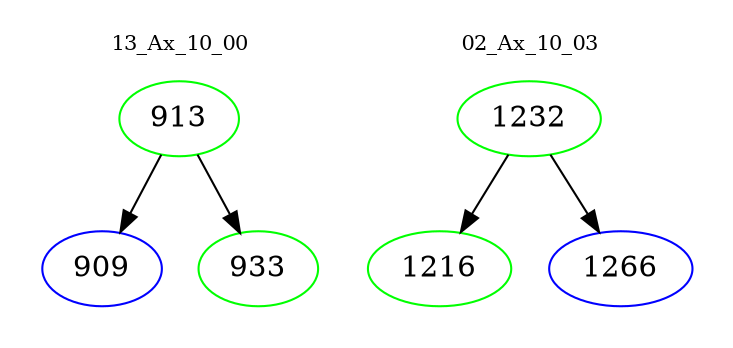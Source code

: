 digraph{
subgraph cluster_0 {
color = white
label = "13_Ax_10_00";
fontsize=10;
T0_913 [label="913", color="green"]
T0_913 -> T0_909 [color="black"]
T0_909 [label="909", color="blue"]
T0_913 -> T0_933 [color="black"]
T0_933 [label="933", color="green"]
}
subgraph cluster_1 {
color = white
label = "02_Ax_10_03";
fontsize=10;
T1_1232 [label="1232", color="green"]
T1_1232 -> T1_1216 [color="black"]
T1_1216 [label="1216", color="green"]
T1_1232 -> T1_1266 [color="black"]
T1_1266 [label="1266", color="blue"]
}
}
